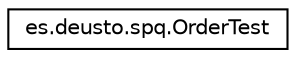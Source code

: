 digraph "Representación gráfica de la clase"
{
 // LATEX_PDF_SIZE
  edge [fontname="Helvetica",fontsize="10",labelfontname="Helvetica",labelfontsize="10"];
  node [fontname="Helvetica",fontsize="10",shape=record];
  rankdir="LR";
  Node0 [label="es.deusto.spq.OrderTest",height=0.2,width=0.4,color="black", fillcolor="white", style="filled",URL="$classes_1_1deusto_1_1spq_1_1_order_test.html",tooltip=" "];
}
